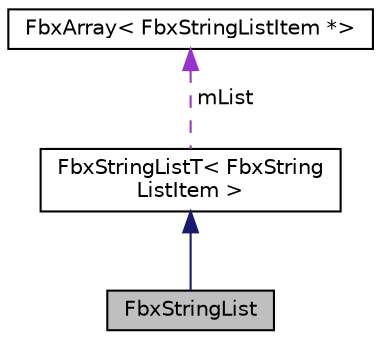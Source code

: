 digraph "FbxStringList"
{
  edge [fontname="Helvetica",fontsize="10",labelfontname="Helvetica",labelfontsize="10"];
  node [fontname="Helvetica",fontsize="10",shape=record];
  Node2 [label="FbxStringList",height=0.2,width=0.4,color="black", fillcolor="grey75", style="filled", fontcolor="black"];
  Node3 -> Node2 [dir="back",color="midnightblue",fontsize="10",style="solid",fontname="Helvetica"];
  Node3 [label="FbxStringListT\< FbxString\lListItem \>",height=0.2,width=0.4,color="black", fillcolor="white", style="filled",URL="$class_fbx_string_list_t.html"];
  Node4 -> Node3 [dir="back",color="darkorchid3",fontsize="10",style="dashed",label=" mList" ,fontname="Helvetica"];
  Node4 [label="FbxArray\< FbxStringListItem *\>",height=0.2,width=0.4,color="black", fillcolor="white", style="filled",URL="$class_fbx_array.html"];
}
